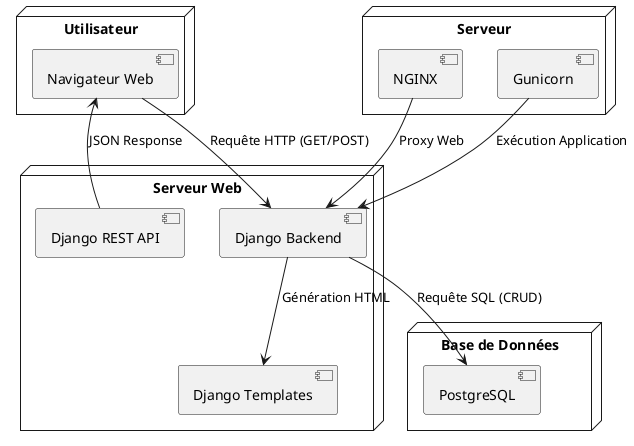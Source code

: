 @startuml
node "Utilisateur" {
    [Navigateur Web]  
}

node "Serveur Web" {
    [Django Backend]
    [Django Templates]
    [Django REST API]
}

node "Base de Données" {
    [PostgreSQL]
}

node "Serveur" {
    [NGINX]
    [Gunicorn]
}

[Navigateur Web] --> [Django Backend] : Requête HTTP (GET/POST)
[Django Backend] --> [PostgreSQL] : Requête SQL (CRUD)
[Django Backend] --> [Django Templates] : Génération HTML
[Django REST API] --> [Navigateur Web] : JSON Response
[NGINX] --> [Django Backend] : Proxy Web
[Gunicorn] --> [Django Backend] : Exécution Application
@enduml
